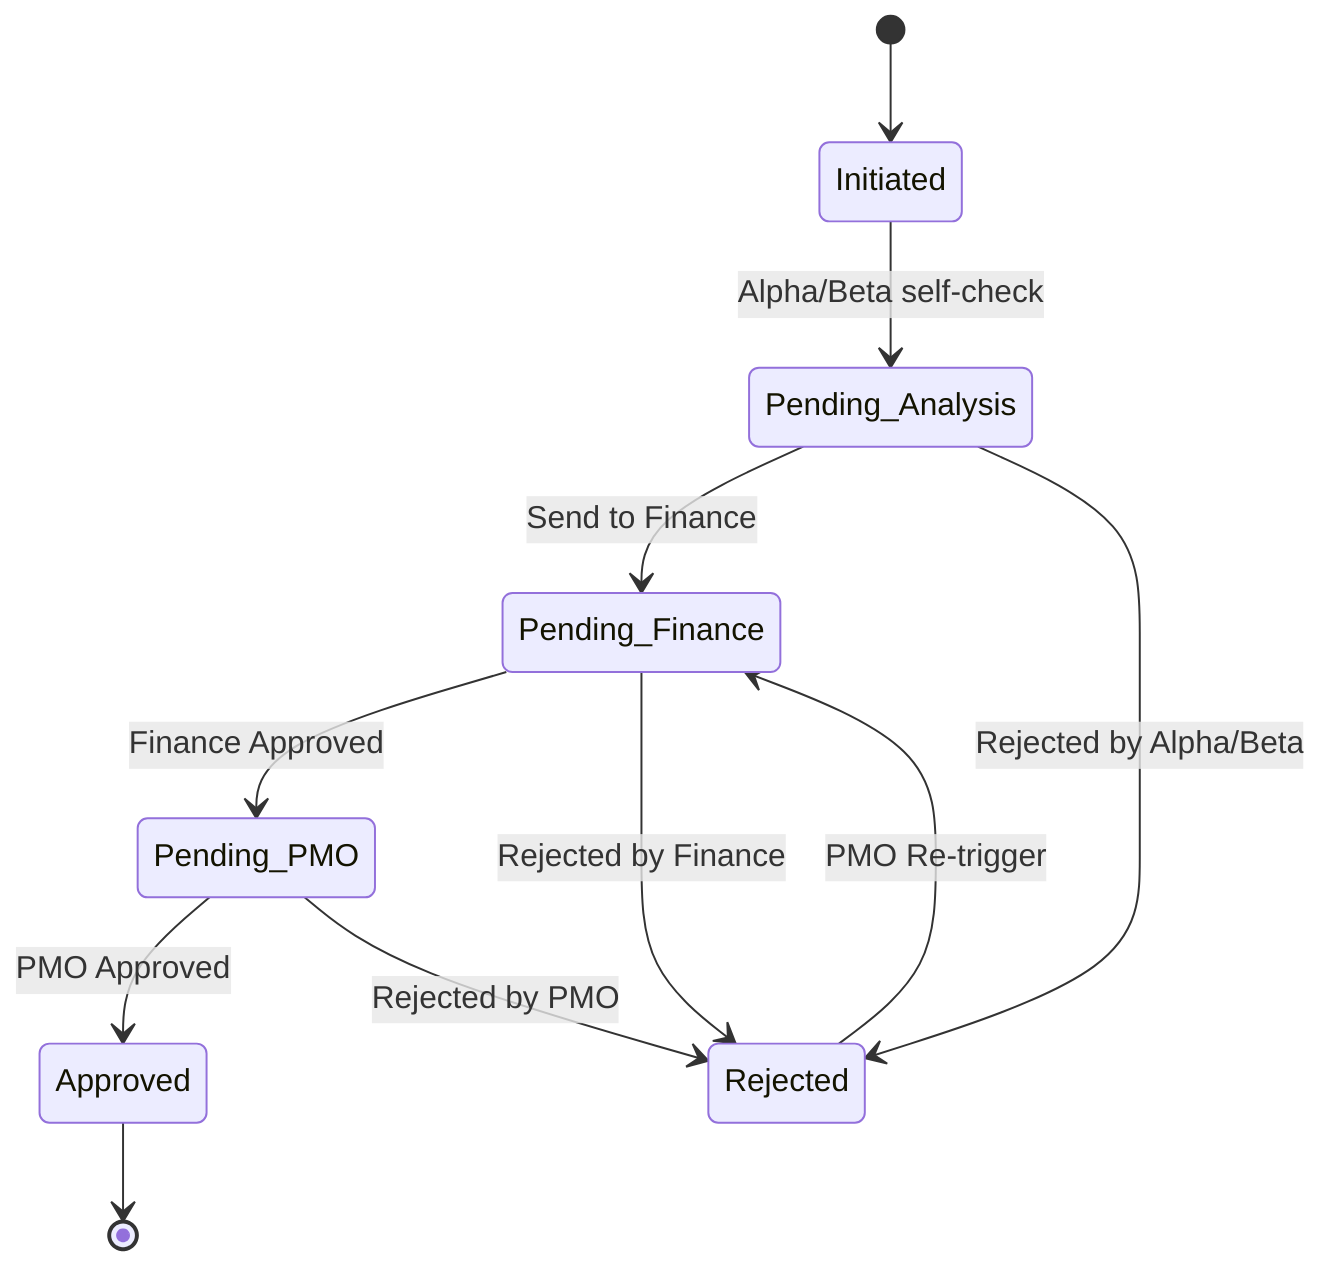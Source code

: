 stateDiagram-v2
  [*] --> Initiated
  Initiated --> Pending_Analysis : Alpha/Beta self-check
  Pending_Analysis --> Pending_Finance : Send to Finance
  Pending_Finance --> Pending_PMO : Finance Approved
  Pending_PMO --> Approved : PMO Approved

  Pending_Analysis --> Rejected : Rejected by Alpha/Beta
  Pending_Finance --> Rejected : Rejected by Finance
  Pending_PMO --> Rejected : Rejected by PMO

  Rejected --> Pending_Finance : PMO Re-trigger
  Approved --> [*]